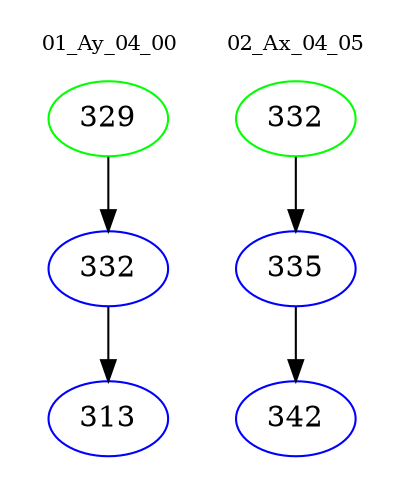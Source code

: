 digraph{
subgraph cluster_0 {
color = white
label = "01_Ay_04_00";
fontsize=10;
T0_329 [label="329", color="green"]
T0_329 -> T0_332 [color="black"]
T0_332 [label="332", color="blue"]
T0_332 -> T0_313 [color="black"]
T0_313 [label="313", color="blue"]
}
subgraph cluster_1 {
color = white
label = "02_Ax_04_05";
fontsize=10;
T1_332 [label="332", color="green"]
T1_332 -> T1_335 [color="black"]
T1_335 [label="335", color="blue"]
T1_335 -> T1_342 [color="black"]
T1_342 [label="342", color="blue"]
}
}
